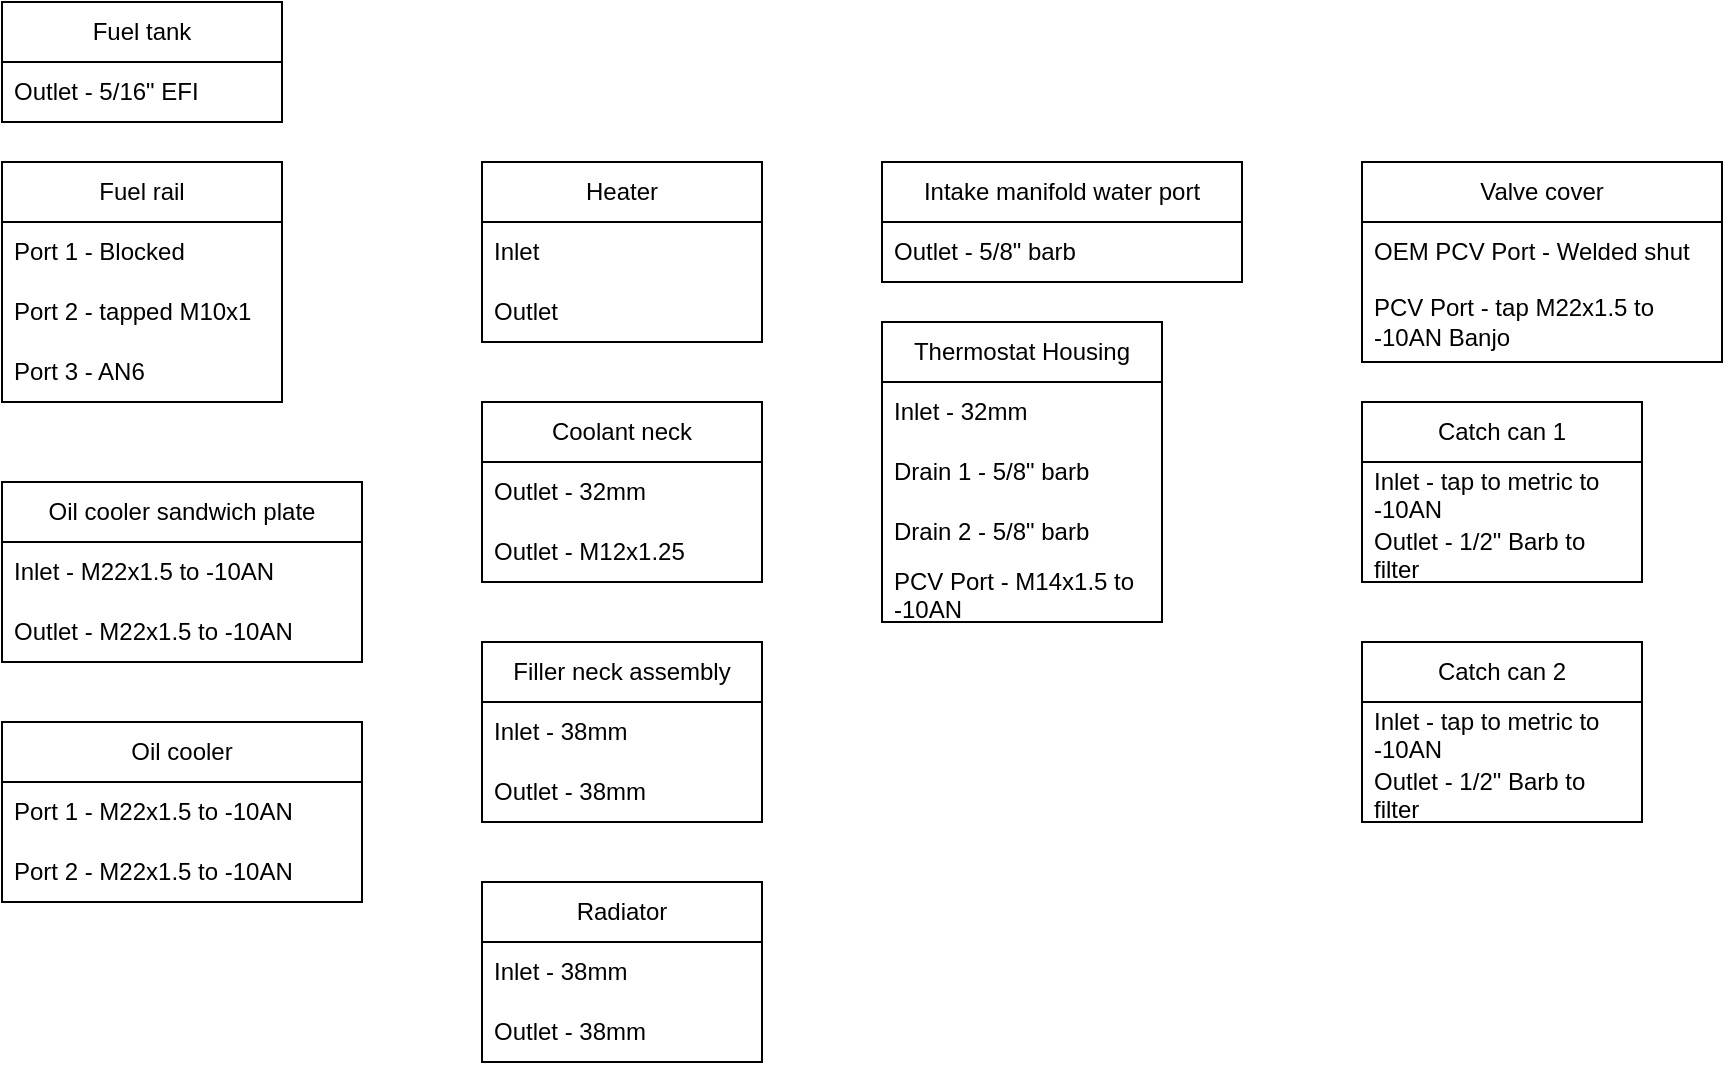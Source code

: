 <mxfile version="22.1.21" type="github">
  <diagram name="Page-1" id="SVaAfPVq4QKhjg32wQPk">
    <mxGraphModel dx="1234" dy="673" grid="1" gridSize="10" guides="1" tooltips="1" connect="1" arrows="1" fold="1" page="1" pageScale="1" pageWidth="827" pageHeight="1169" math="0" shadow="0">
      <root>
        <mxCell id="0" />
        <mxCell id="1" parent="0" />
        <mxCell id="xm0U8-0LXFkSPSAAgb7D-1" value="Radiator" style="swimlane;fontStyle=0;childLayout=stackLayout;horizontal=1;startSize=30;horizontalStack=0;resizeParent=1;resizeParentMax=0;resizeLast=0;collapsible=1;marginBottom=0;whiteSpace=wrap;html=1;" vertex="1" parent="1">
          <mxGeometry x="280" y="480" width="140" height="90" as="geometry" />
        </mxCell>
        <mxCell id="xm0U8-0LXFkSPSAAgb7D-2" value="Inlet - 38mm" style="text;strokeColor=none;fillColor=none;align=left;verticalAlign=middle;spacingLeft=4;spacingRight=4;overflow=hidden;points=[[0,0.5],[1,0.5]];portConstraint=eastwest;rotatable=0;whiteSpace=wrap;html=1;" vertex="1" parent="xm0U8-0LXFkSPSAAgb7D-1">
          <mxGeometry y="30" width="140" height="30" as="geometry" />
        </mxCell>
        <mxCell id="xm0U8-0LXFkSPSAAgb7D-4" value="Outlet - 38mm&lt;br&gt;" style="text;strokeColor=none;fillColor=none;align=left;verticalAlign=middle;spacingLeft=4;spacingRight=4;overflow=hidden;points=[[0,0.5],[1,0.5]];portConstraint=eastwest;rotatable=0;whiteSpace=wrap;html=1;" vertex="1" parent="xm0U8-0LXFkSPSAAgb7D-1">
          <mxGeometry y="60" width="140" height="30" as="geometry" />
        </mxCell>
        <mxCell id="xm0U8-0LXFkSPSAAgb7D-5" value="Coolant neck" style="swimlane;fontStyle=0;childLayout=stackLayout;horizontal=1;startSize=30;horizontalStack=0;resizeParent=1;resizeParentMax=0;resizeLast=0;collapsible=1;marginBottom=0;whiteSpace=wrap;html=1;" vertex="1" parent="1">
          <mxGeometry x="280" y="240" width="140" height="90" as="geometry" />
        </mxCell>
        <mxCell id="xm0U8-0LXFkSPSAAgb7D-6" value="Outlet - 32mm" style="text;strokeColor=none;fillColor=none;align=left;verticalAlign=middle;spacingLeft=4;spacingRight=4;overflow=hidden;points=[[0,0.5],[1,0.5]];portConstraint=eastwest;rotatable=0;whiteSpace=wrap;html=1;" vertex="1" parent="xm0U8-0LXFkSPSAAgb7D-5">
          <mxGeometry y="30" width="140" height="30" as="geometry" />
        </mxCell>
        <mxCell id="xm0U8-0LXFkSPSAAgb7D-7" value="Outlet - M12x1.25" style="text;strokeColor=none;fillColor=none;align=left;verticalAlign=middle;spacingLeft=4;spacingRight=4;overflow=hidden;points=[[0,0.5],[1,0.5]];portConstraint=eastwest;rotatable=0;whiteSpace=wrap;html=1;" vertex="1" parent="xm0U8-0LXFkSPSAAgb7D-5">
          <mxGeometry y="60" width="140" height="30" as="geometry" />
        </mxCell>
        <mxCell id="xm0U8-0LXFkSPSAAgb7D-8" value="Catch can 1" style="swimlane;fontStyle=0;childLayout=stackLayout;horizontal=1;startSize=30;horizontalStack=0;resizeParent=1;resizeParentMax=0;resizeLast=0;collapsible=1;marginBottom=0;whiteSpace=wrap;html=1;" vertex="1" parent="1">
          <mxGeometry x="720" y="240" width="140" height="90" as="geometry" />
        </mxCell>
        <mxCell id="xm0U8-0LXFkSPSAAgb7D-9" value="Inlet - tap to metric to -10AN" style="text;strokeColor=none;fillColor=none;align=left;verticalAlign=middle;spacingLeft=4;spacingRight=4;overflow=hidden;points=[[0,0.5],[1,0.5]];portConstraint=eastwest;rotatable=0;whiteSpace=wrap;html=1;" vertex="1" parent="xm0U8-0LXFkSPSAAgb7D-8">
          <mxGeometry y="30" width="140" height="30" as="geometry" />
        </mxCell>
        <mxCell id="xm0U8-0LXFkSPSAAgb7D-10" value="Outlet - 1/2&quot; Barb to filter" style="text;strokeColor=none;fillColor=none;align=left;verticalAlign=middle;spacingLeft=4;spacingRight=4;overflow=hidden;points=[[0,0.5],[1,0.5]];portConstraint=eastwest;rotatable=0;whiteSpace=wrap;html=1;" vertex="1" parent="xm0U8-0LXFkSPSAAgb7D-8">
          <mxGeometry y="60" width="140" height="30" as="geometry" />
        </mxCell>
        <mxCell id="xm0U8-0LXFkSPSAAgb7D-11" value="Catch can 2" style="swimlane;fontStyle=0;childLayout=stackLayout;horizontal=1;startSize=30;horizontalStack=0;resizeParent=1;resizeParentMax=0;resizeLast=0;collapsible=1;marginBottom=0;whiteSpace=wrap;html=1;" vertex="1" parent="1">
          <mxGeometry x="720" y="360" width="140" height="90" as="geometry" />
        </mxCell>
        <mxCell id="xm0U8-0LXFkSPSAAgb7D-45" value="Inlet - tap to metric to -10AN" style="text;strokeColor=none;fillColor=none;align=left;verticalAlign=middle;spacingLeft=4;spacingRight=4;overflow=hidden;points=[[0,0.5],[1,0.5]];portConstraint=eastwest;rotatable=0;whiteSpace=wrap;html=1;" vertex="1" parent="xm0U8-0LXFkSPSAAgb7D-11">
          <mxGeometry y="30" width="140" height="30" as="geometry" />
        </mxCell>
        <mxCell id="xm0U8-0LXFkSPSAAgb7D-46" value="Outlet - 1/2&quot; Barb to filter" style="text;strokeColor=none;fillColor=none;align=left;verticalAlign=middle;spacingLeft=4;spacingRight=4;overflow=hidden;points=[[0,0.5],[1,0.5]];portConstraint=eastwest;rotatable=0;whiteSpace=wrap;html=1;" vertex="1" parent="xm0U8-0LXFkSPSAAgb7D-11">
          <mxGeometry y="60" width="140" height="30" as="geometry" />
        </mxCell>
        <mxCell id="xm0U8-0LXFkSPSAAgb7D-14" value="Fuel tank" style="swimlane;fontStyle=0;childLayout=stackLayout;horizontal=1;startSize=30;horizontalStack=0;resizeParent=1;resizeParentMax=0;resizeLast=0;collapsible=1;marginBottom=0;whiteSpace=wrap;html=1;" vertex="1" parent="1">
          <mxGeometry x="40" y="40" width="140" height="60" as="geometry" />
        </mxCell>
        <mxCell id="xm0U8-0LXFkSPSAAgb7D-15" value="Outlet - 5/16&quot; EFI" style="text;strokeColor=none;fillColor=none;align=left;verticalAlign=middle;spacingLeft=4;spacingRight=4;overflow=hidden;points=[[0,0.5],[1,0.5]];portConstraint=eastwest;rotatable=0;whiteSpace=wrap;html=1;" vertex="1" parent="xm0U8-0LXFkSPSAAgb7D-14">
          <mxGeometry y="30" width="140" height="30" as="geometry" />
        </mxCell>
        <mxCell id="xm0U8-0LXFkSPSAAgb7D-17" value="Fuel rail" style="swimlane;fontStyle=0;childLayout=stackLayout;horizontal=1;startSize=30;horizontalStack=0;resizeParent=1;resizeParentMax=0;resizeLast=0;collapsible=1;marginBottom=0;whiteSpace=wrap;html=1;" vertex="1" parent="1">
          <mxGeometry x="40" y="120" width="140" height="120" as="geometry" />
        </mxCell>
        <mxCell id="xm0U8-0LXFkSPSAAgb7D-18" value="Port 1 - Blocked" style="text;strokeColor=none;fillColor=none;align=left;verticalAlign=middle;spacingLeft=4;spacingRight=4;overflow=hidden;points=[[0,0.5],[1,0.5]];portConstraint=eastwest;rotatable=0;whiteSpace=wrap;html=1;" vertex="1" parent="xm0U8-0LXFkSPSAAgb7D-17">
          <mxGeometry y="30" width="140" height="30" as="geometry" />
        </mxCell>
        <mxCell id="xm0U8-0LXFkSPSAAgb7D-19" value="Port 2 - tapped M10x1" style="text;strokeColor=none;fillColor=none;align=left;verticalAlign=middle;spacingLeft=4;spacingRight=4;overflow=hidden;points=[[0,0.5],[1,0.5]];portConstraint=eastwest;rotatable=0;whiteSpace=wrap;html=1;" vertex="1" parent="xm0U8-0LXFkSPSAAgb7D-17">
          <mxGeometry y="60" width="140" height="30" as="geometry" />
        </mxCell>
        <mxCell id="xm0U8-0LXFkSPSAAgb7D-20" value="Port 3 - AN6" style="text;strokeColor=none;fillColor=none;align=left;verticalAlign=middle;spacingLeft=4;spacingRight=4;overflow=hidden;points=[[0,0.5],[1,0.5]];portConstraint=eastwest;rotatable=0;whiteSpace=wrap;html=1;" vertex="1" parent="xm0U8-0LXFkSPSAAgb7D-17">
          <mxGeometry y="90" width="140" height="30" as="geometry" />
        </mxCell>
        <mxCell id="xm0U8-0LXFkSPSAAgb7D-21" value="Thermostat Housing" style="swimlane;fontStyle=0;childLayout=stackLayout;horizontal=1;startSize=30;horizontalStack=0;resizeParent=1;resizeParentMax=0;resizeLast=0;collapsible=1;marginBottom=0;whiteSpace=wrap;html=1;" vertex="1" parent="1">
          <mxGeometry x="480" y="200" width="140" height="150" as="geometry" />
        </mxCell>
        <mxCell id="xm0U8-0LXFkSPSAAgb7D-22" value="Inlet - 32mm" style="text;strokeColor=none;fillColor=none;align=left;verticalAlign=middle;spacingLeft=4;spacingRight=4;overflow=hidden;points=[[0,0.5],[1,0.5]];portConstraint=eastwest;rotatable=0;whiteSpace=wrap;html=1;" vertex="1" parent="xm0U8-0LXFkSPSAAgb7D-21">
          <mxGeometry y="30" width="140" height="30" as="geometry" />
        </mxCell>
        <mxCell id="xm0U8-0LXFkSPSAAgb7D-23" value="Drain 1 - 5/8&quot; barb" style="text;strokeColor=none;fillColor=none;align=left;verticalAlign=middle;spacingLeft=4;spacingRight=4;overflow=hidden;points=[[0,0.5],[1,0.5]];portConstraint=eastwest;rotatable=0;whiteSpace=wrap;html=1;" vertex="1" parent="xm0U8-0LXFkSPSAAgb7D-21">
          <mxGeometry y="60" width="140" height="30" as="geometry" />
        </mxCell>
        <mxCell id="xm0U8-0LXFkSPSAAgb7D-24" value="Drain 2 - 5/8&quot; barb" style="text;strokeColor=none;fillColor=none;align=left;verticalAlign=middle;spacingLeft=4;spacingRight=4;overflow=hidden;points=[[0,0.5],[1,0.5]];portConstraint=eastwest;rotatable=0;whiteSpace=wrap;html=1;" vertex="1" parent="xm0U8-0LXFkSPSAAgb7D-21">
          <mxGeometry y="90" width="140" height="30" as="geometry" />
        </mxCell>
        <mxCell id="xm0U8-0LXFkSPSAAgb7D-25" value="PCV Port - M14x1.5 to -10AN" style="text;strokeColor=none;fillColor=none;align=left;verticalAlign=middle;spacingLeft=4;spacingRight=4;overflow=hidden;points=[[0,0.5],[1,0.5]];portConstraint=eastwest;rotatable=0;whiteSpace=wrap;html=1;" vertex="1" parent="xm0U8-0LXFkSPSAAgb7D-21">
          <mxGeometry y="120" width="140" height="30" as="geometry" />
        </mxCell>
        <mxCell id="xm0U8-0LXFkSPSAAgb7D-31" value="Valve cover" style="swimlane;fontStyle=0;childLayout=stackLayout;horizontal=1;startSize=30;horizontalStack=0;resizeParent=1;resizeParentMax=0;resizeLast=0;collapsible=1;marginBottom=0;whiteSpace=wrap;html=1;" vertex="1" parent="1">
          <mxGeometry x="720" y="120" width="180" height="100" as="geometry" />
        </mxCell>
        <mxCell id="xm0U8-0LXFkSPSAAgb7D-34" value="OEM PCV Port - Welded shut" style="text;strokeColor=none;fillColor=none;align=left;verticalAlign=middle;spacingLeft=4;spacingRight=4;overflow=hidden;points=[[0,0.5],[1,0.5]];portConstraint=eastwest;rotatable=0;whiteSpace=wrap;html=1;" vertex="1" parent="xm0U8-0LXFkSPSAAgb7D-31">
          <mxGeometry y="30" width="180" height="30" as="geometry" />
        </mxCell>
        <mxCell id="xm0U8-0LXFkSPSAAgb7D-33" value="PCV Port - tap M22x1.5 to -10AN Banjo" style="text;strokeColor=none;fillColor=none;align=left;verticalAlign=middle;spacingLeft=4;spacingRight=4;overflow=hidden;points=[[0,0.5],[1,0.5]];portConstraint=eastwest;rotatable=0;whiteSpace=wrap;html=1;" vertex="1" parent="xm0U8-0LXFkSPSAAgb7D-31">
          <mxGeometry y="60" width="180" height="40" as="geometry" />
        </mxCell>
        <mxCell id="xm0U8-0LXFkSPSAAgb7D-35" value="Oil cooler" style="swimlane;fontStyle=0;childLayout=stackLayout;horizontal=1;startSize=30;horizontalStack=0;resizeParent=1;resizeParentMax=0;resizeLast=0;collapsible=1;marginBottom=0;whiteSpace=wrap;html=1;" vertex="1" parent="1">
          <mxGeometry x="40" y="400" width="180" height="90" as="geometry" />
        </mxCell>
        <mxCell id="xm0U8-0LXFkSPSAAgb7D-36" value="Port 1 - M22x1.5 to -10AN" style="text;strokeColor=none;fillColor=none;align=left;verticalAlign=middle;spacingLeft=4;spacingRight=4;overflow=hidden;points=[[0,0.5],[1,0.5]];portConstraint=eastwest;rotatable=0;whiteSpace=wrap;html=1;" vertex="1" parent="xm0U8-0LXFkSPSAAgb7D-35">
          <mxGeometry y="30" width="180" height="30" as="geometry" />
        </mxCell>
        <mxCell id="xm0U8-0LXFkSPSAAgb7D-38" value="Port 2 - M22x1.5 to -10AN" style="text;strokeColor=none;fillColor=none;align=left;verticalAlign=middle;spacingLeft=4;spacingRight=4;overflow=hidden;points=[[0,0.5],[1,0.5]];portConstraint=eastwest;rotatable=0;whiteSpace=wrap;html=1;" vertex="1" parent="xm0U8-0LXFkSPSAAgb7D-35">
          <mxGeometry y="60" width="180" height="30" as="geometry" />
        </mxCell>
        <mxCell id="xm0U8-0LXFkSPSAAgb7D-39" value="Oil cooler sandwich plate" style="swimlane;fontStyle=0;childLayout=stackLayout;horizontal=1;startSize=30;horizontalStack=0;resizeParent=1;resizeParentMax=0;resizeLast=0;collapsible=1;marginBottom=0;whiteSpace=wrap;html=1;" vertex="1" parent="1">
          <mxGeometry x="40" y="280" width="180" height="90" as="geometry" />
        </mxCell>
        <mxCell id="xm0U8-0LXFkSPSAAgb7D-40" value="Inlet - M22x1.5 to -10AN&lt;br&gt;" style="text;strokeColor=none;fillColor=none;align=left;verticalAlign=middle;spacingLeft=4;spacingRight=4;overflow=hidden;points=[[0,0.5],[1,0.5]];portConstraint=eastwest;rotatable=0;whiteSpace=wrap;html=1;" vertex="1" parent="xm0U8-0LXFkSPSAAgb7D-39">
          <mxGeometry y="30" width="180" height="30" as="geometry" />
        </mxCell>
        <mxCell id="xm0U8-0LXFkSPSAAgb7D-41" value="Outlet - M22x1.5 to -10AN" style="text;strokeColor=none;fillColor=none;align=left;verticalAlign=middle;spacingLeft=4;spacingRight=4;overflow=hidden;points=[[0,0.5],[1,0.5]];portConstraint=eastwest;rotatable=0;whiteSpace=wrap;html=1;" vertex="1" parent="xm0U8-0LXFkSPSAAgb7D-39">
          <mxGeometry y="60" width="180" height="30" as="geometry" />
        </mxCell>
        <mxCell id="xm0U8-0LXFkSPSAAgb7D-42" value="Heater" style="swimlane;fontStyle=0;childLayout=stackLayout;horizontal=1;startSize=30;horizontalStack=0;resizeParent=1;resizeParentMax=0;resizeLast=0;collapsible=1;marginBottom=0;whiteSpace=wrap;html=1;" vertex="1" parent="1">
          <mxGeometry x="280" y="120" width="140" height="90" as="geometry" />
        </mxCell>
        <mxCell id="xm0U8-0LXFkSPSAAgb7D-43" value="Inlet" style="text;strokeColor=none;fillColor=none;align=left;verticalAlign=middle;spacingLeft=4;spacingRight=4;overflow=hidden;points=[[0,0.5],[1,0.5]];portConstraint=eastwest;rotatable=0;whiteSpace=wrap;html=1;" vertex="1" parent="xm0U8-0LXFkSPSAAgb7D-42">
          <mxGeometry y="30" width="140" height="30" as="geometry" />
        </mxCell>
        <mxCell id="xm0U8-0LXFkSPSAAgb7D-44" value="Outlet" style="text;strokeColor=none;fillColor=none;align=left;verticalAlign=middle;spacingLeft=4;spacingRight=4;overflow=hidden;points=[[0,0.5],[1,0.5]];portConstraint=eastwest;rotatable=0;whiteSpace=wrap;html=1;" vertex="1" parent="xm0U8-0LXFkSPSAAgb7D-42">
          <mxGeometry y="60" width="140" height="30" as="geometry" />
        </mxCell>
        <mxCell id="xm0U8-0LXFkSPSAAgb7D-26" value="Intake manifold water port" style="swimlane;fontStyle=0;childLayout=stackLayout;horizontal=1;startSize=30;horizontalStack=0;resizeParent=1;resizeParentMax=0;resizeLast=0;collapsible=1;marginBottom=0;whiteSpace=wrap;html=1;" vertex="1" parent="1">
          <mxGeometry x="480" y="120" width="180" height="60" as="geometry" />
        </mxCell>
        <mxCell id="xm0U8-0LXFkSPSAAgb7D-29" value="Outlet - 5/8&quot; barb" style="text;strokeColor=none;fillColor=none;align=left;verticalAlign=middle;spacingLeft=4;spacingRight=4;overflow=hidden;points=[[0,0.5],[1,0.5]];portConstraint=eastwest;rotatable=0;whiteSpace=wrap;html=1;" vertex="1" parent="xm0U8-0LXFkSPSAAgb7D-26">
          <mxGeometry y="30" width="180" height="30" as="geometry" />
        </mxCell>
        <mxCell id="xm0U8-0LXFkSPSAAgb7D-47" value="Filler neck assembly" style="swimlane;fontStyle=0;childLayout=stackLayout;horizontal=1;startSize=30;horizontalStack=0;resizeParent=1;resizeParentMax=0;resizeLast=0;collapsible=1;marginBottom=0;whiteSpace=wrap;html=1;" vertex="1" parent="1">
          <mxGeometry x="280" y="360" width="140" height="90" as="geometry" />
        </mxCell>
        <mxCell id="xm0U8-0LXFkSPSAAgb7D-48" value="Inlet - 38mm" style="text;strokeColor=none;fillColor=none;align=left;verticalAlign=middle;spacingLeft=4;spacingRight=4;overflow=hidden;points=[[0,0.5],[1,0.5]];portConstraint=eastwest;rotatable=0;whiteSpace=wrap;html=1;" vertex="1" parent="xm0U8-0LXFkSPSAAgb7D-47">
          <mxGeometry y="30" width="140" height="30" as="geometry" />
        </mxCell>
        <mxCell id="xm0U8-0LXFkSPSAAgb7D-49" value="Outlet - 38mm&lt;br&gt;" style="text;strokeColor=none;fillColor=none;align=left;verticalAlign=middle;spacingLeft=4;spacingRight=4;overflow=hidden;points=[[0,0.5],[1,0.5]];portConstraint=eastwest;rotatable=0;whiteSpace=wrap;html=1;" vertex="1" parent="xm0U8-0LXFkSPSAAgb7D-47">
          <mxGeometry y="60" width="140" height="30" as="geometry" />
        </mxCell>
      </root>
    </mxGraphModel>
  </diagram>
</mxfile>
